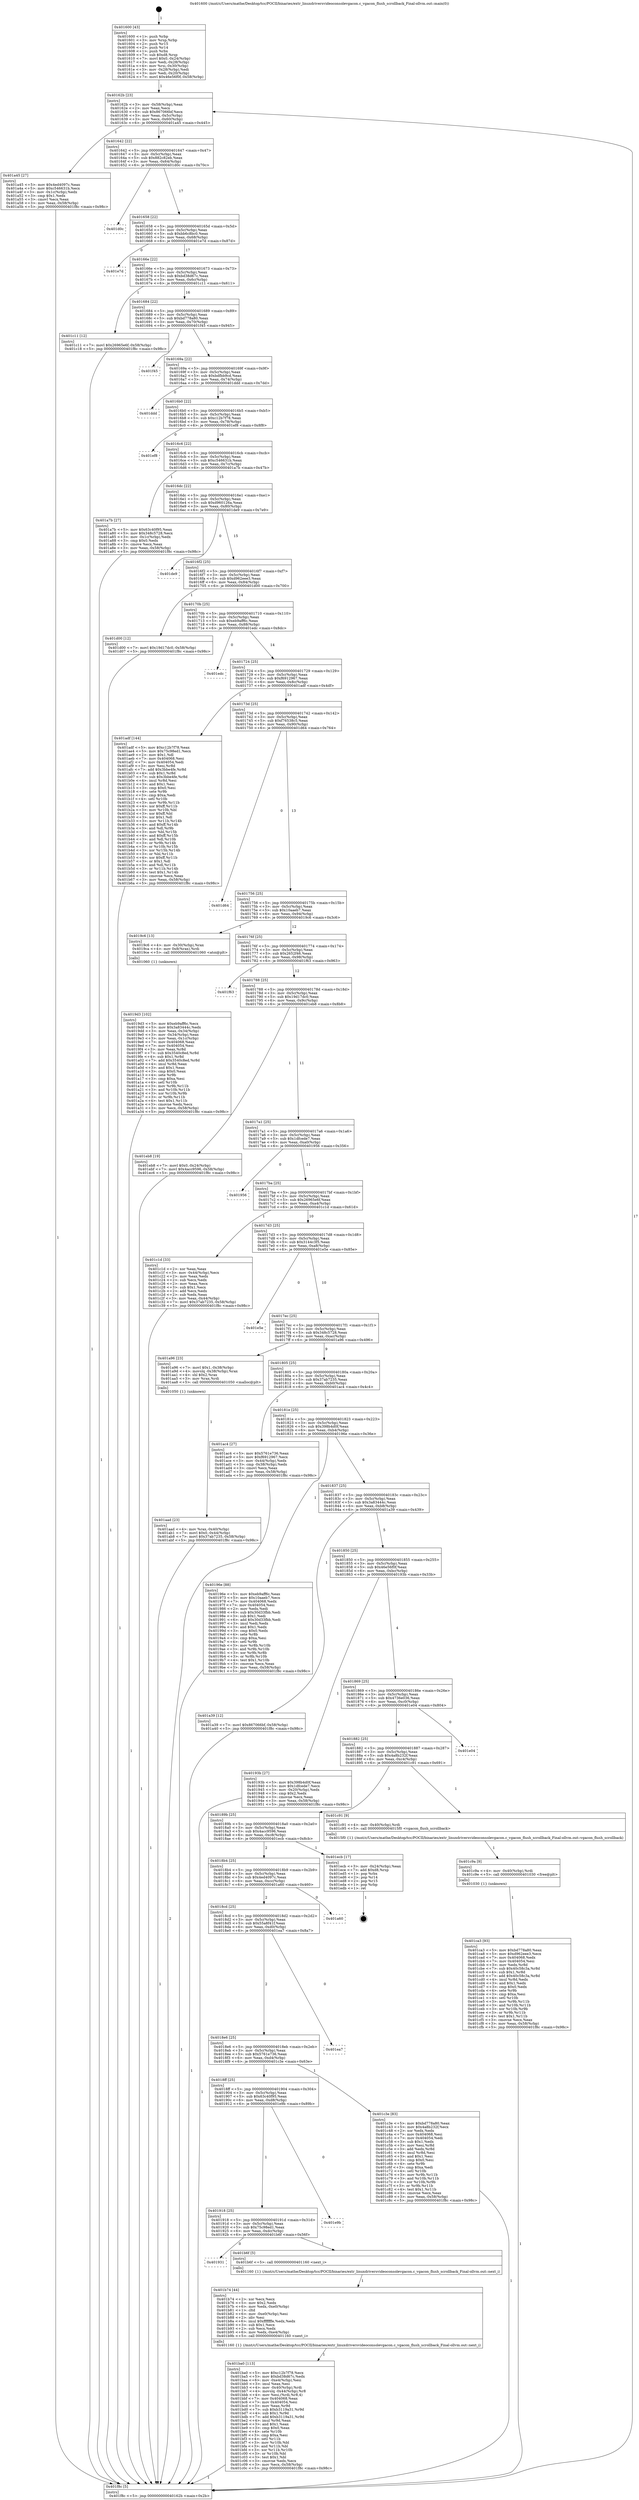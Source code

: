 digraph "0x401600" {
  label = "0x401600 (/mnt/c/Users/mathe/Desktop/tcc/POCII/binaries/extr_linuxdriversvideoconsolevgacon.c_vgacon_flush_scrollback_Final-ollvm.out::main(0))"
  labelloc = "t"
  node[shape=record]

  Entry [label="",width=0.3,height=0.3,shape=circle,fillcolor=black,style=filled]
  "0x40162b" [label="{
     0x40162b [23]\l
     | [instrs]\l
     &nbsp;&nbsp;0x40162b \<+3\>: mov -0x58(%rbp),%eax\l
     &nbsp;&nbsp;0x40162e \<+2\>: mov %eax,%ecx\l
     &nbsp;&nbsp;0x401630 \<+6\>: sub $0x867066bf,%ecx\l
     &nbsp;&nbsp;0x401636 \<+3\>: mov %eax,-0x5c(%rbp)\l
     &nbsp;&nbsp;0x401639 \<+3\>: mov %ecx,-0x60(%rbp)\l
     &nbsp;&nbsp;0x40163c \<+6\>: je 0000000000401a45 \<main+0x445\>\l
  }"]
  "0x401a45" [label="{
     0x401a45 [27]\l
     | [instrs]\l
     &nbsp;&nbsp;0x401a45 \<+5\>: mov $0x4ed4097c,%eax\l
     &nbsp;&nbsp;0x401a4a \<+5\>: mov $0xc546631b,%ecx\l
     &nbsp;&nbsp;0x401a4f \<+3\>: mov -0x1c(%rbp),%edx\l
     &nbsp;&nbsp;0x401a52 \<+3\>: cmp $0x1,%edx\l
     &nbsp;&nbsp;0x401a55 \<+3\>: cmovl %ecx,%eax\l
     &nbsp;&nbsp;0x401a58 \<+3\>: mov %eax,-0x58(%rbp)\l
     &nbsp;&nbsp;0x401a5b \<+5\>: jmp 0000000000401f8c \<main+0x98c\>\l
  }"]
  "0x401642" [label="{
     0x401642 [22]\l
     | [instrs]\l
     &nbsp;&nbsp;0x401642 \<+5\>: jmp 0000000000401647 \<main+0x47\>\l
     &nbsp;&nbsp;0x401647 \<+3\>: mov -0x5c(%rbp),%eax\l
     &nbsp;&nbsp;0x40164a \<+5\>: sub $0x882c82eb,%eax\l
     &nbsp;&nbsp;0x40164f \<+3\>: mov %eax,-0x64(%rbp)\l
     &nbsp;&nbsp;0x401652 \<+6\>: je 0000000000401d0c \<main+0x70c\>\l
  }"]
  Exit [label="",width=0.3,height=0.3,shape=circle,fillcolor=black,style=filled,peripheries=2]
  "0x401d0c" [label="{
     0x401d0c\l
  }", style=dashed]
  "0x401658" [label="{
     0x401658 [22]\l
     | [instrs]\l
     &nbsp;&nbsp;0x401658 \<+5\>: jmp 000000000040165d \<main+0x5d\>\l
     &nbsp;&nbsp;0x40165d \<+3\>: mov -0x5c(%rbp),%eax\l
     &nbsp;&nbsp;0x401660 \<+5\>: sub $0xbb6c8bc0,%eax\l
     &nbsp;&nbsp;0x401665 \<+3\>: mov %eax,-0x68(%rbp)\l
     &nbsp;&nbsp;0x401668 \<+6\>: je 0000000000401e7d \<main+0x87d\>\l
  }"]
  "0x401ca3" [label="{
     0x401ca3 [93]\l
     | [instrs]\l
     &nbsp;&nbsp;0x401ca3 \<+5\>: mov $0xbd778a80,%eax\l
     &nbsp;&nbsp;0x401ca8 \<+5\>: mov $0xd962eee3,%ecx\l
     &nbsp;&nbsp;0x401cad \<+7\>: mov 0x404068,%edx\l
     &nbsp;&nbsp;0x401cb4 \<+7\>: mov 0x404054,%esi\l
     &nbsp;&nbsp;0x401cbb \<+3\>: mov %edx,%r8d\l
     &nbsp;&nbsp;0x401cbe \<+7\>: sub $0x40c58c3a,%r8d\l
     &nbsp;&nbsp;0x401cc5 \<+4\>: sub $0x1,%r8d\l
     &nbsp;&nbsp;0x401cc9 \<+7\>: add $0x40c58c3a,%r8d\l
     &nbsp;&nbsp;0x401cd0 \<+4\>: imul %r8d,%edx\l
     &nbsp;&nbsp;0x401cd4 \<+3\>: and $0x1,%edx\l
     &nbsp;&nbsp;0x401cd7 \<+3\>: cmp $0x0,%edx\l
     &nbsp;&nbsp;0x401cda \<+4\>: sete %r9b\l
     &nbsp;&nbsp;0x401cde \<+3\>: cmp $0xa,%esi\l
     &nbsp;&nbsp;0x401ce1 \<+4\>: setl %r10b\l
     &nbsp;&nbsp;0x401ce5 \<+3\>: mov %r9b,%r11b\l
     &nbsp;&nbsp;0x401ce8 \<+3\>: and %r10b,%r11b\l
     &nbsp;&nbsp;0x401ceb \<+3\>: xor %r10b,%r9b\l
     &nbsp;&nbsp;0x401cee \<+3\>: or %r9b,%r11b\l
     &nbsp;&nbsp;0x401cf1 \<+4\>: test $0x1,%r11b\l
     &nbsp;&nbsp;0x401cf5 \<+3\>: cmovne %ecx,%eax\l
     &nbsp;&nbsp;0x401cf8 \<+3\>: mov %eax,-0x58(%rbp)\l
     &nbsp;&nbsp;0x401cfb \<+5\>: jmp 0000000000401f8c \<main+0x98c\>\l
  }"]
  "0x401e7d" [label="{
     0x401e7d\l
  }", style=dashed]
  "0x40166e" [label="{
     0x40166e [22]\l
     | [instrs]\l
     &nbsp;&nbsp;0x40166e \<+5\>: jmp 0000000000401673 \<main+0x73\>\l
     &nbsp;&nbsp;0x401673 \<+3\>: mov -0x5c(%rbp),%eax\l
     &nbsp;&nbsp;0x401676 \<+5\>: sub $0xbd38d67c,%eax\l
     &nbsp;&nbsp;0x40167b \<+3\>: mov %eax,-0x6c(%rbp)\l
     &nbsp;&nbsp;0x40167e \<+6\>: je 0000000000401c11 \<main+0x611\>\l
  }"]
  "0x401c9a" [label="{
     0x401c9a [9]\l
     | [instrs]\l
     &nbsp;&nbsp;0x401c9a \<+4\>: mov -0x40(%rbp),%rdi\l
     &nbsp;&nbsp;0x401c9e \<+5\>: call 0000000000401030 \<free@plt\>\l
     | [calls]\l
     &nbsp;&nbsp;0x401030 \{1\} (unknown)\l
  }"]
  "0x401c11" [label="{
     0x401c11 [12]\l
     | [instrs]\l
     &nbsp;&nbsp;0x401c11 \<+7\>: movl $0x26965e6f,-0x58(%rbp)\l
     &nbsp;&nbsp;0x401c18 \<+5\>: jmp 0000000000401f8c \<main+0x98c\>\l
  }"]
  "0x401684" [label="{
     0x401684 [22]\l
     | [instrs]\l
     &nbsp;&nbsp;0x401684 \<+5\>: jmp 0000000000401689 \<main+0x89\>\l
     &nbsp;&nbsp;0x401689 \<+3\>: mov -0x5c(%rbp),%eax\l
     &nbsp;&nbsp;0x40168c \<+5\>: sub $0xbd778a80,%eax\l
     &nbsp;&nbsp;0x401691 \<+3\>: mov %eax,-0x70(%rbp)\l
     &nbsp;&nbsp;0x401694 \<+6\>: je 0000000000401f45 \<main+0x945\>\l
  }"]
  "0x401ba0" [label="{
     0x401ba0 [113]\l
     | [instrs]\l
     &nbsp;&nbsp;0x401ba0 \<+5\>: mov $0xc12b7f78,%ecx\l
     &nbsp;&nbsp;0x401ba5 \<+5\>: mov $0xbd38d67c,%edx\l
     &nbsp;&nbsp;0x401baa \<+6\>: mov -0xe4(%rbp),%esi\l
     &nbsp;&nbsp;0x401bb0 \<+3\>: imul %eax,%esi\l
     &nbsp;&nbsp;0x401bb3 \<+4\>: mov -0x40(%rbp),%rdi\l
     &nbsp;&nbsp;0x401bb7 \<+4\>: movslq -0x44(%rbp),%r8\l
     &nbsp;&nbsp;0x401bbb \<+4\>: mov %esi,(%rdi,%r8,4)\l
     &nbsp;&nbsp;0x401bbf \<+7\>: mov 0x404068,%eax\l
     &nbsp;&nbsp;0x401bc6 \<+7\>: mov 0x404054,%esi\l
     &nbsp;&nbsp;0x401bcd \<+3\>: mov %eax,%r9d\l
     &nbsp;&nbsp;0x401bd0 \<+7\>: sub $0xb3119a31,%r9d\l
     &nbsp;&nbsp;0x401bd7 \<+4\>: sub $0x1,%r9d\l
     &nbsp;&nbsp;0x401bdb \<+7\>: add $0xb3119a31,%r9d\l
     &nbsp;&nbsp;0x401be2 \<+4\>: imul %r9d,%eax\l
     &nbsp;&nbsp;0x401be6 \<+3\>: and $0x1,%eax\l
     &nbsp;&nbsp;0x401be9 \<+3\>: cmp $0x0,%eax\l
     &nbsp;&nbsp;0x401bec \<+4\>: sete %r10b\l
     &nbsp;&nbsp;0x401bf0 \<+3\>: cmp $0xa,%esi\l
     &nbsp;&nbsp;0x401bf3 \<+4\>: setl %r11b\l
     &nbsp;&nbsp;0x401bf7 \<+3\>: mov %r10b,%bl\l
     &nbsp;&nbsp;0x401bfa \<+3\>: and %r11b,%bl\l
     &nbsp;&nbsp;0x401bfd \<+3\>: xor %r11b,%r10b\l
     &nbsp;&nbsp;0x401c00 \<+3\>: or %r10b,%bl\l
     &nbsp;&nbsp;0x401c03 \<+3\>: test $0x1,%bl\l
     &nbsp;&nbsp;0x401c06 \<+3\>: cmovne %edx,%ecx\l
     &nbsp;&nbsp;0x401c09 \<+3\>: mov %ecx,-0x58(%rbp)\l
     &nbsp;&nbsp;0x401c0c \<+5\>: jmp 0000000000401f8c \<main+0x98c\>\l
  }"]
  "0x401f45" [label="{
     0x401f45\l
  }", style=dashed]
  "0x40169a" [label="{
     0x40169a [22]\l
     | [instrs]\l
     &nbsp;&nbsp;0x40169a \<+5\>: jmp 000000000040169f \<main+0x9f\>\l
     &nbsp;&nbsp;0x40169f \<+3\>: mov -0x5c(%rbp),%eax\l
     &nbsp;&nbsp;0x4016a2 \<+5\>: sub $0xbdfbb9cd,%eax\l
     &nbsp;&nbsp;0x4016a7 \<+3\>: mov %eax,-0x74(%rbp)\l
     &nbsp;&nbsp;0x4016aa \<+6\>: je 0000000000401ddd \<main+0x7dd\>\l
  }"]
  "0x401b74" [label="{
     0x401b74 [44]\l
     | [instrs]\l
     &nbsp;&nbsp;0x401b74 \<+2\>: xor %ecx,%ecx\l
     &nbsp;&nbsp;0x401b76 \<+5\>: mov $0x2,%edx\l
     &nbsp;&nbsp;0x401b7b \<+6\>: mov %edx,-0xe0(%rbp)\l
     &nbsp;&nbsp;0x401b81 \<+1\>: cltd\l
     &nbsp;&nbsp;0x401b82 \<+6\>: mov -0xe0(%rbp),%esi\l
     &nbsp;&nbsp;0x401b88 \<+2\>: idiv %esi\l
     &nbsp;&nbsp;0x401b8a \<+6\>: imul $0xfffffffe,%edx,%edx\l
     &nbsp;&nbsp;0x401b90 \<+3\>: sub $0x1,%ecx\l
     &nbsp;&nbsp;0x401b93 \<+2\>: sub %ecx,%edx\l
     &nbsp;&nbsp;0x401b95 \<+6\>: mov %edx,-0xe4(%rbp)\l
     &nbsp;&nbsp;0x401b9b \<+5\>: call 0000000000401160 \<next_i\>\l
     | [calls]\l
     &nbsp;&nbsp;0x401160 \{1\} (/mnt/c/Users/mathe/Desktop/tcc/POCII/binaries/extr_linuxdriversvideoconsolevgacon.c_vgacon_flush_scrollback_Final-ollvm.out::next_i)\l
  }"]
  "0x401ddd" [label="{
     0x401ddd\l
  }", style=dashed]
  "0x4016b0" [label="{
     0x4016b0 [22]\l
     | [instrs]\l
     &nbsp;&nbsp;0x4016b0 \<+5\>: jmp 00000000004016b5 \<main+0xb5\>\l
     &nbsp;&nbsp;0x4016b5 \<+3\>: mov -0x5c(%rbp),%eax\l
     &nbsp;&nbsp;0x4016b8 \<+5\>: sub $0xc12b7f78,%eax\l
     &nbsp;&nbsp;0x4016bd \<+3\>: mov %eax,-0x78(%rbp)\l
     &nbsp;&nbsp;0x4016c0 \<+6\>: je 0000000000401ef8 \<main+0x8f8\>\l
  }"]
  "0x401931" [label="{
     0x401931\l
  }", style=dashed]
  "0x401ef8" [label="{
     0x401ef8\l
  }", style=dashed]
  "0x4016c6" [label="{
     0x4016c6 [22]\l
     | [instrs]\l
     &nbsp;&nbsp;0x4016c6 \<+5\>: jmp 00000000004016cb \<main+0xcb\>\l
     &nbsp;&nbsp;0x4016cb \<+3\>: mov -0x5c(%rbp),%eax\l
     &nbsp;&nbsp;0x4016ce \<+5\>: sub $0xc546631b,%eax\l
     &nbsp;&nbsp;0x4016d3 \<+3\>: mov %eax,-0x7c(%rbp)\l
     &nbsp;&nbsp;0x4016d6 \<+6\>: je 0000000000401a7b \<main+0x47b\>\l
  }"]
  "0x401b6f" [label="{
     0x401b6f [5]\l
     | [instrs]\l
     &nbsp;&nbsp;0x401b6f \<+5\>: call 0000000000401160 \<next_i\>\l
     | [calls]\l
     &nbsp;&nbsp;0x401160 \{1\} (/mnt/c/Users/mathe/Desktop/tcc/POCII/binaries/extr_linuxdriversvideoconsolevgacon.c_vgacon_flush_scrollback_Final-ollvm.out::next_i)\l
  }"]
  "0x401a7b" [label="{
     0x401a7b [27]\l
     | [instrs]\l
     &nbsp;&nbsp;0x401a7b \<+5\>: mov $0x63c40f95,%eax\l
     &nbsp;&nbsp;0x401a80 \<+5\>: mov $0x348c5728,%ecx\l
     &nbsp;&nbsp;0x401a85 \<+3\>: mov -0x1c(%rbp),%edx\l
     &nbsp;&nbsp;0x401a88 \<+3\>: cmp $0x0,%edx\l
     &nbsp;&nbsp;0x401a8b \<+3\>: cmove %ecx,%eax\l
     &nbsp;&nbsp;0x401a8e \<+3\>: mov %eax,-0x58(%rbp)\l
     &nbsp;&nbsp;0x401a91 \<+5\>: jmp 0000000000401f8c \<main+0x98c\>\l
  }"]
  "0x4016dc" [label="{
     0x4016dc [22]\l
     | [instrs]\l
     &nbsp;&nbsp;0x4016dc \<+5\>: jmp 00000000004016e1 \<main+0xe1\>\l
     &nbsp;&nbsp;0x4016e1 \<+3\>: mov -0x5c(%rbp),%eax\l
     &nbsp;&nbsp;0x4016e4 \<+5\>: sub $0xd960126a,%eax\l
     &nbsp;&nbsp;0x4016e9 \<+3\>: mov %eax,-0x80(%rbp)\l
     &nbsp;&nbsp;0x4016ec \<+6\>: je 0000000000401de9 \<main+0x7e9\>\l
  }"]
  "0x401918" [label="{
     0x401918 [25]\l
     | [instrs]\l
     &nbsp;&nbsp;0x401918 \<+5\>: jmp 000000000040191d \<main+0x31d\>\l
     &nbsp;&nbsp;0x40191d \<+3\>: mov -0x5c(%rbp),%eax\l
     &nbsp;&nbsp;0x401920 \<+5\>: sub $0x75c98ed1,%eax\l
     &nbsp;&nbsp;0x401925 \<+6\>: mov %eax,-0xdc(%rbp)\l
     &nbsp;&nbsp;0x40192b \<+6\>: je 0000000000401b6f \<main+0x56f\>\l
  }"]
  "0x401de9" [label="{
     0x401de9\l
  }", style=dashed]
  "0x4016f2" [label="{
     0x4016f2 [25]\l
     | [instrs]\l
     &nbsp;&nbsp;0x4016f2 \<+5\>: jmp 00000000004016f7 \<main+0xf7\>\l
     &nbsp;&nbsp;0x4016f7 \<+3\>: mov -0x5c(%rbp),%eax\l
     &nbsp;&nbsp;0x4016fa \<+5\>: sub $0xd962eee3,%eax\l
     &nbsp;&nbsp;0x4016ff \<+6\>: mov %eax,-0x84(%rbp)\l
     &nbsp;&nbsp;0x401705 \<+6\>: je 0000000000401d00 \<main+0x700\>\l
  }"]
  "0x401e9b" [label="{
     0x401e9b\l
  }", style=dashed]
  "0x401d00" [label="{
     0x401d00 [12]\l
     | [instrs]\l
     &nbsp;&nbsp;0x401d00 \<+7\>: movl $0x19d17dc0,-0x58(%rbp)\l
     &nbsp;&nbsp;0x401d07 \<+5\>: jmp 0000000000401f8c \<main+0x98c\>\l
  }"]
  "0x40170b" [label="{
     0x40170b [25]\l
     | [instrs]\l
     &nbsp;&nbsp;0x40170b \<+5\>: jmp 0000000000401710 \<main+0x110\>\l
     &nbsp;&nbsp;0x401710 \<+3\>: mov -0x5c(%rbp),%eax\l
     &nbsp;&nbsp;0x401713 \<+5\>: sub $0xeb9aff6c,%eax\l
     &nbsp;&nbsp;0x401718 \<+6\>: mov %eax,-0x88(%rbp)\l
     &nbsp;&nbsp;0x40171e \<+6\>: je 0000000000401edc \<main+0x8dc\>\l
  }"]
  "0x4018ff" [label="{
     0x4018ff [25]\l
     | [instrs]\l
     &nbsp;&nbsp;0x4018ff \<+5\>: jmp 0000000000401904 \<main+0x304\>\l
     &nbsp;&nbsp;0x401904 \<+3\>: mov -0x5c(%rbp),%eax\l
     &nbsp;&nbsp;0x401907 \<+5\>: sub $0x63c40f95,%eax\l
     &nbsp;&nbsp;0x40190c \<+6\>: mov %eax,-0xd8(%rbp)\l
     &nbsp;&nbsp;0x401912 \<+6\>: je 0000000000401e9b \<main+0x89b\>\l
  }"]
  "0x401edc" [label="{
     0x401edc\l
  }", style=dashed]
  "0x401724" [label="{
     0x401724 [25]\l
     | [instrs]\l
     &nbsp;&nbsp;0x401724 \<+5\>: jmp 0000000000401729 \<main+0x129\>\l
     &nbsp;&nbsp;0x401729 \<+3\>: mov -0x5c(%rbp),%eax\l
     &nbsp;&nbsp;0x40172c \<+5\>: sub $0xf6912967,%eax\l
     &nbsp;&nbsp;0x401731 \<+6\>: mov %eax,-0x8c(%rbp)\l
     &nbsp;&nbsp;0x401737 \<+6\>: je 0000000000401adf \<main+0x4df\>\l
  }"]
  "0x401c3e" [label="{
     0x401c3e [83]\l
     | [instrs]\l
     &nbsp;&nbsp;0x401c3e \<+5\>: mov $0xbd778a80,%eax\l
     &nbsp;&nbsp;0x401c43 \<+5\>: mov $0x4a8b232f,%ecx\l
     &nbsp;&nbsp;0x401c48 \<+2\>: xor %edx,%edx\l
     &nbsp;&nbsp;0x401c4a \<+7\>: mov 0x404068,%esi\l
     &nbsp;&nbsp;0x401c51 \<+7\>: mov 0x404054,%edi\l
     &nbsp;&nbsp;0x401c58 \<+3\>: sub $0x1,%edx\l
     &nbsp;&nbsp;0x401c5b \<+3\>: mov %esi,%r8d\l
     &nbsp;&nbsp;0x401c5e \<+3\>: add %edx,%r8d\l
     &nbsp;&nbsp;0x401c61 \<+4\>: imul %r8d,%esi\l
     &nbsp;&nbsp;0x401c65 \<+3\>: and $0x1,%esi\l
     &nbsp;&nbsp;0x401c68 \<+3\>: cmp $0x0,%esi\l
     &nbsp;&nbsp;0x401c6b \<+4\>: sete %r9b\l
     &nbsp;&nbsp;0x401c6f \<+3\>: cmp $0xa,%edi\l
     &nbsp;&nbsp;0x401c72 \<+4\>: setl %r10b\l
     &nbsp;&nbsp;0x401c76 \<+3\>: mov %r9b,%r11b\l
     &nbsp;&nbsp;0x401c79 \<+3\>: and %r10b,%r11b\l
     &nbsp;&nbsp;0x401c7c \<+3\>: xor %r10b,%r9b\l
     &nbsp;&nbsp;0x401c7f \<+3\>: or %r9b,%r11b\l
     &nbsp;&nbsp;0x401c82 \<+4\>: test $0x1,%r11b\l
     &nbsp;&nbsp;0x401c86 \<+3\>: cmovne %ecx,%eax\l
     &nbsp;&nbsp;0x401c89 \<+3\>: mov %eax,-0x58(%rbp)\l
     &nbsp;&nbsp;0x401c8c \<+5\>: jmp 0000000000401f8c \<main+0x98c\>\l
  }"]
  "0x401adf" [label="{
     0x401adf [144]\l
     | [instrs]\l
     &nbsp;&nbsp;0x401adf \<+5\>: mov $0xc12b7f78,%eax\l
     &nbsp;&nbsp;0x401ae4 \<+5\>: mov $0x75c98ed1,%ecx\l
     &nbsp;&nbsp;0x401ae9 \<+2\>: mov $0x1,%dl\l
     &nbsp;&nbsp;0x401aeb \<+7\>: mov 0x404068,%esi\l
     &nbsp;&nbsp;0x401af2 \<+7\>: mov 0x404054,%edi\l
     &nbsp;&nbsp;0x401af9 \<+3\>: mov %esi,%r8d\l
     &nbsp;&nbsp;0x401afc \<+7\>: add $0x3bbe4fe,%r8d\l
     &nbsp;&nbsp;0x401b03 \<+4\>: sub $0x1,%r8d\l
     &nbsp;&nbsp;0x401b07 \<+7\>: sub $0x3bbe4fe,%r8d\l
     &nbsp;&nbsp;0x401b0e \<+4\>: imul %r8d,%esi\l
     &nbsp;&nbsp;0x401b12 \<+3\>: and $0x1,%esi\l
     &nbsp;&nbsp;0x401b15 \<+3\>: cmp $0x0,%esi\l
     &nbsp;&nbsp;0x401b18 \<+4\>: sete %r9b\l
     &nbsp;&nbsp;0x401b1c \<+3\>: cmp $0xa,%edi\l
     &nbsp;&nbsp;0x401b1f \<+4\>: setl %r10b\l
     &nbsp;&nbsp;0x401b23 \<+3\>: mov %r9b,%r11b\l
     &nbsp;&nbsp;0x401b26 \<+4\>: xor $0xff,%r11b\l
     &nbsp;&nbsp;0x401b2a \<+3\>: mov %r10b,%bl\l
     &nbsp;&nbsp;0x401b2d \<+3\>: xor $0xff,%bl\l
     &nbsp;&nbsp;0x401b30 \<+3\>: xor $0x1,%dl\l
     &nbsp;&nbsp;0x401b33 \<+3\>: mov %r11b,%r14b\l
     &nbsp;&nbsp;0x401b36 \<+4\>: and $0xff,%r14b\l
     &nbsp;&nbsp;0x401b3a \<+3\>: and %dl,%r9b\l
     &nbsp;&nbsp;0x401b3d \<+3\>: mov %bl,%r15b\l
     &nbsp;&nbsp;0x401b40 \<+4\>: and $0xff,%r15b\l
     &nbsp;&nbsp;0x401b44 \<+3\>: and %dl,%r10b\l
     &nbsp;&nbsp;0x401b47 \<+3\>: or %r9b,%r14b\l
     &nbsp;&nbsp;0x401b4a \<+3\>: or %r10b,%r15b\l
     &nbsp;&nbsp;0x401b4d \<+3\>: xor %r15b,%r14b\l
     &nbsp;&nbsp;0x401b50 \<+3\>: or %bl,%r11b\l
     &nbsp;&nbsp;0x401b53 \<+4\>: xor $0xff,%r11b\l
     &nbsp;&nbsp;0x401b57 \<+3\>: or $0x1,%dl\l
     &nbsp;&nbsp;0x401b5a \<+3\>: and %dl,%r11b\l
     &nbsp;&nbsp;0x401b5d \<+3\>: or %r11b,%r14b\l
     &nbsp;&nbsp;0x401b60 \<+4\>: test $0x1,%r14b\l
     &nbsp;&nbsp;0x401b64 \<+3\>: cmovne %ecx,%eax\l
     &nbsp;&nbsp;0x401b67 \<+3\>: mov %eax,-0x58(%rbp)\l
     &nbsp;&nbsp;0x401b6a \<+5\>: jmp 0000000000401f8c \<main+0x98c\>\l
  }"]
  "0x40173d" [label="{
     0x40173d [25]\l
     | [instrs]\l
     &nbsp;&nbsp;0x40173d \<+5\>: jmp 0000000000401742 \<main+0x142\>\l
     &nbsp;&nbsp;0x401742 \<+3\>: mov -0x5c(%rbp),%eax\l
     &nbsp;&nbsp;0x401745 \<+5\>: sub $0xf76538c5,%eax\l
     &nbsp;&nbsp;0x40174a \<+6\>: mov %eax,-0x90(%rbp)\l
     &nbsp;&nbsp;0x401750 \<+6\>: je 0000000000401d64 \<main+0x764\>\l
  }"]
  "0x4018e6" [label="{
     0x4018e6 [25]\l
     | [instrs]\l
     &nbsp;&nbsp;0x4018e6 \<+5\>: jmp 00000000004018eb \<main+0x2eb\>\l
     &nbsp;&nbsp;0x4018eb \<+3\>: mov -0x5c(%rbp),%eax\l
     &nbsp;&nbsp;0x4018ee \<+5\>: sub $0x5761e736,%eax\l
     &nbsp;&nbsp;0x4018f3 \<+6\>: mov %eax,-0xd4(%rbp)\l
     &nbsp;&nbsp;0x4018f9 \<+6\>: je 0000000000401c3e \<main+0x63e\>\l
  }"]
  "0x401d64" [label="{
     0x401d64\l
  }", style=dashed]
  "0x401756" [label="{
     0x401756 [25]\l
     | [instrs]\l
     &nbsp;&nbsp;0x401756 \<+5\>: jmp 000000000040175b \<main+0x15b\>\l
     &nbsp;&nbsp;0x40175b \<+3\>: mov -0x5c(%rbp),%eax\l
     &nbsp;&nbsp;0x40175e \<+5\>: sub $0x10aaeb7,%eax\l
     &nbsp;&nbsp;0x401763 \<+6\>: mov %eax,-0x94(%rbp)\l
     &nbsp;&nbsp;0x401769 \<+6\>: je 00000000004019c6 \<main+0x3c6\>\l
  }"]
  "0x401ea7" [label="{
     0x401ea7\l
  }", style=dashed]
  "0x4019c6" [label="{
     0x4019c6 [13]\l
     | [instrs]\l
     &nbsp;&nbsp;0x4019c6 \<+4\>: mov -0x30(%rbp),%rax\l
     &nbsp;&nbsp;0x4019ca \<+4\>: mov 0x8(%rax),%rdi\l
     &nbsp;&nbsp;0x4019ce \<+5\>: call 0000000000401060 \<atoi@plt\>\l
     | [calls]\l
     &nbsp;&nbsp;0x401060 \{1\} (unknown)\l
  }"]
  "0x40176f" [label="{
     0x40176f [25]\l
     | [instrs]\l
     &nbsp;&nbsp;0x40176f \<+5\>: jmp 0000000000401774 \<main+0x174\>\l
     &nbsp;&nbsp;0x401774 \<+3\>: mov -0x5c(%rbp),%eax\l
     &nbsp;&nbsp;0x401777 \<+5\>: sub $0x2652f46,%eax\l
     &nbsp;&nbsp;0x40177c \<+6\>: mov %eax,-0x98(%rbp)\l
     &nbsp;&nbsp;0x401782 \<+6\>: je 0000000000401f63 \<main+0x963\>\l
  }"]
  "0x4018cd" [label="{
     0x4018cd [25]\l
     | [instrs]\l
     &nbsp;&nbsp;0x4018cd \<+5\>: jmp 00000000004018d2 \<main+0x2d2\>\l
     &nbsp;&nbsp;0x4018d2 \<+3\>: mov -0x5c(%rbp),%eax\l
     &nbsp;&nbsp;0x4018d5 \<+5\>: sub $0x55a8f41f,%eax\l
     &nbsp;&nbsp;0x4018da \<+6\>: mov %eax,-0xd0(%rbp)\l
     &nbsp;&nbsp;0x4018e0 \<+6\>: je 0000000000401ea7 \<main+0x8a7\>\l
  }"]
  "0x401f63" [label="{
     0x401f63\l
  }", style=dashed]
  "0x401788" [label="{
     0x401788 [25]\l
     | [instrs]\l
     &nbsp;&nbsp;0x401788 \<+5\>: jmp 000000000040178d \<main+0x18d\>\l
     &nbsp;&nbsp;0x40178d \<+3\>: mov -0x5c(%rbp),%eax\l
     &nbsp;&nbsp;0x401790 \<+5\>: sub $0x19d17dc0,%eax\l
     &nbsp;&nbsp;0x401795 \<+6\>: mov %eax,-0x9c(%rbp)\l
     &nbsp;&nbsp;0x40179b \<+6\>: je 0000000000401eb8 \<main+0x8b8\>\l
  }"]
  "0x401a60" [label="{
     0x401a60\l
  }", style=dashed]
  "0x401eb8" [label="{
     0x401eb8 [19]\l
     | [instrs]\l
     &nbsp;&nbsp;0x401eb8 \<+7\>: movl $0x0,-0x24(%rbp)\l
     &nbsp;&nbsp;0x401ebf \<+7\>: movl $0x4acc9596,-0x58(%rbp)\l
     &nbsp;&nbsp;0x401ec6 \<+5\>: jmp 0000000000401f8c \<main+0x98c\>\l
  }"]
  "0x4017a1" [label="{
     0x4017a1 [25]\l
     | [instrs]\l
     &nbsp;&nbsp;0x4017a1 \<+5\>: jmp 00000000004017a6 \<main+0x1a6\>\l
     &nbsp;&nbsp;0x4017a6 \<+3\>: mov -0x5c(%rbp),%eax\l
     &nbsp;&nbsp;0x4017a9 \<+5\>: sub $0x1dfcede7,%eax\l
     &nbsp;&nbsp;0x4017ae \<+6\>: mov %eax,-0xa0(%rbp)\l
     &nbsp;&nbsp;0x4017b4 \<+6\>: je 0000000000401956 \<main+0x356\>\l
  }"]
  "0x4018b4" [label="{
     0x4018b4 [25]\l
     | [instrs]\l
     &nbsp;&nbsp;0x4018b4 \<+5\>: jmp 00000000004018b9 \<main+0x2b9\>\l
     &nbsp;&nbsp;0x4018b9 \<+3\>: mov -0x5c(%rbp),%eax\l
     &nbsp;&nbsp;0x4018bc \<+5\>: sub $0x4ed4097c,%eax\l
     &nbsp;&nbsp;0x4018c1 \<+6\>: mov %eax,-0xcc(%rbp)\l
     &nbsp;&nbsp;0x4018c7 \<+6\>: je 0000000000401a60 \<main+0x460\>\l
  }"]
  "0x401956" [label="{
     0x401956\l
  }", style=dashed]
  "0x4017ba" [label="{
     0x4017ba [25]\l
     | [instrs]\l
     &nbsp;&nbsp;0x4017ba \<+5\>: jmp 00000000004017bf \<main+0x1bf\>\l
     &nbsp;&nbsp;0x4017bf \<+3\>: mov -0x5c(%rbp),%eax\l
     &nbsp;&nbsp;0x4017c2 \<+5\>: sub $0x26965e6f,%eax\l
     &nbsp;&nbsp;0x4017c7 \<+6\>: mov %eax,-0xa4(%rbp)\l
     &nbsp;&nbsp;0x4017cd \<+6\>: je 0000000000401c1d \<main+0x61d\>\l
  }"]
  "0x401ecb" [label="{
     0x401ecb [17]\l
     | [instrs]\l
     &nbsp;&nbsp;0x401ecb \<+3\>: mov -0x24(%rbp),%eax\l
     &nbsp;&nbsp;0x401ece \<+7\>: add $0xd8,%rsp\l
     &nbsp;&nbsp;0x401ed5 \<+1\>: pop %rbx\l
     &nbsp;&nbsp;0x401ed6 \<+2\>: pop %r14\l
     &nbsp;&nbsp;0x401ed8 \<+2\>: pop %r15\l
     &nbsp;&nbsp;0x401eda \<+1\>: pop %rbp\l
     &nbsp;&nbsp;0x401edb \<+1\>: ret\l
  }"]
  "0x401c1d" [label="{
     0x401c1d [33]\l
     | [instrs]\l
     &nbsp;&nbsp;0x401c1d \<+2\>: xor %eax,%eax\l
     &nbsp;&nbsp;0x401c1f \<+3\>: mov -0x44(%rbp),%ecx\l
     &nbsp;&nbsp;0x401c22 \<+2\>: mov %eax,%edx\l
     &nbsp;&nbsp;0x401c24 \<+2\>: sub %ecx,%edx\l
     &nbsp;&nbsp;0x401c26 \<+2\>: mov %eax,%ecx\l
     &nbsp;&nbsp;0x401c28 \<+3\>: sub $0x1,%ecx\l
     &nbsp;&nbsp;0x401c2b \<+2\>: add %ecx,%edx\l
     &nbsp;&nbsp;0x401c2d \<+2\>: sub %edx,%eax\l
     &nbsp;&nbsp;0x401c2f \<+3\>: mov %eax,-0x44(%rbp)\l
     &nbsp;&nbsp;0x401c32 \<+7\>: movl $0x37ab7235,-0x58(%rbp)\l
     &nbsp;&nbsp;0x401c39 \<+5\>: jmp 0000000000401f8c \<main+0x98c\>\l
  }"]
  "0x4017d3" [label="{
     0x4017d3 [25]\l
     | [instrs]\l
     &nbsp;&nbsp;0x4017d3 \<+5\>: jmp 00000000004017d8 \<main+0x1d8\>\l
     &nbsp;&nbsp;0x4017d8 \<+3\>: mov -0x5c(%rbp),%eax\l
     &nbsp;&nbsp;0x4017db \<+5\>: sub $0x3144c3f5,%eax\l
     &nbsp;&nbsp;0x4017e0 \<+6\>: mov %eax,-0xa8(%rbp)\l
     &nbsp;&nbsp;0x4017e6 \<+6\>: je 0000000000401e5e \<main+0x85e\>\l
  }"]
  "0x40189b" [label="{
     0x40189b [25]\l
     | [instrs]\l
     &nbsp;&nbsp;0x40189b \<+5\>: jmp 00000000004018a0 \<main+0x2a0\>\l
     &nbsp;&nbsp;0x4018a0 \<+3\>: mov -0x5c(%rbp),%eax\l
     &nbsp;&nbsp;0x4018a3 \<+5\>: sub $0x4acc9596,%eax\l
     &nbsp;&nbsp;0x4018a8 \<+6\>: mov %eax,-0xc8(%rbp)\l
     &nbsp;&nbsp;0x4018ae \<+6\>: je 0000000000401ecb \<main+0x8cb\>\l
  }"]
  "0x401e5e" [label="{
     0x401e5e\l
  }", style=dashed]
  "0x4017ec" [label="{
     0x4017ec [25]\l
     | [instrs]\l
     &nbsp;&nbsp;0x4017ec \<+5\>: jmp 00000000004017f1 \<main+0x1f1\>\l
     &nbsp;&nbsp;0x4017f1 \<+3\>: mov -0x5c(%rbp),%eax\l
     &nbsp;&nbsp;0x4017f4 \<+5\>: sub $0x348c5728,%eax\l
     &nbsp;&nbsp;0x4017f9 \<+6\>: mov %eax,-0xac(%rbp)\l
     &nbsp;&nbsp;0x4017ff \<+6\>: je 0000000000401a96 \<main+0x496\>\l
  }"]
  "0x401c91" [label="{
     0x401c91 [9]\l
     | [instrs]\l
     &nbsp;&nbsp;0x401c91 \<+4\>: mov -0x40(%rbp),%rdi\l
     &nbsp;&nbsp;0x401c95 \<+5\>: call 00000000004015f0 \<vgacon_flush_scrollback\>\l
     | [calls]\l
     &nbsp;&nbsp;0x4015f0 \{1\} (/mnt/c/Users/mathe/Desktop/tcc/POCII/binaries/extr_linuxdriversvideoconsolevgacon.c_vgacon_flush_scrollback_Final-ollvm.out::vgacon_flush_scrollback)\l
  }"]
  "0x401a96" [label="{
     0x401a96 [23]\l
     | [instrs]\l
     &nbsp;&nbsp;0x401a96 \<+7\>: movl $0x1,-0x38(%rbp)\l
     &nbsp;&nbsp;0x401a9d \<+4\>: movslq -0x38(%rbp),%rax\l
     &nbsp;&nbsp;0x401aa1 \<+4\>: shl $0x2,%rax\l
     &nbsp;&nbsp;0x401aa5 \<+3\>: mov %rax,%rdi\l
     &nbsp;&nbsp;0x401aa8 \<+5\>: call 0000000000401050 \<malloc@plt\>\l
     | [calls]\l
     &nbsp;&nbsp;0x401050 \{1\} (unknown)\l
  }"]
  "0x401805" [label="{
     0x401805 [25]\l
     | [instrs]\l
     &nbsp;&nbsp;0x401805 \<+5\>: jmp 000000000040180a \<main+0x20a\>\l
     &nbsp;&nbsp;0x40180a \<+3\>: mov -0x5c(%rbp),%eax\l
     &nbsp;&nbsp;0x40180d \<+5\>: sub $0x37ab7235,%eax\l
     &nbsp;&nbsp;0x401812 \<+6\>: mov %eax,-0xb0(%rbp)\l
     &nbsp;&nbsp;0x401818 \<+6\>: je 0000000000401ac4 \<main+0x4c4\>\l
  }"]
  "0x401882" [label="{
     0x401882 [25]\l
     | [instrs]\l
     &nbsp;&nbsp;0x401882 \<+5\>: jmp 0000000000401887 \<main+0x287\>\l
     &nbsp;&nbsp;0x401887 \<+3\>: mov -0x5c(%rbp),%eax\l
     &nbsp;&nbsp;0x40188a \<+5\>: sub $0x4a8b232f,%eax\l
     &nbsp;&nbsp;0x40188f \<+6\>: mov %eax,-0xc4(%rbp)\l
     &nbsp;&nbsp;0x401895 \<+6\>: je 0000000000401c91 \<main+0x691\>\l
  }"]
  "0x401ac4" [label="{
     0x401ac4 [27]\l
     | [instrs]\l
     &nbsp;&nbsp;0x401ac4 \<+5\>: mov $0x5761e736,%eax\l
     &nbsp;&nbsp;0x401ac9 \<+5\>: mov $0xf6912967,%ecx\l
     &nbsp;&nbsp;0x401ace \<+3\>: mov -0x44(%rbp),%edx\l
     &nbsp;&nbsp;0x401ad1 \<+3\>: cmp -0x38(%rbp),%edx\l
     &nbsp;&nbsp;0x401ad4 \<+3\>: cmovl %ecx,%eax\l
     &nbsp;&nbsp;0x401ad7 \<+3\>: mov %eax,-0x58(%rbp)\l
     &nbsp;&nbsp;0x401ada \<+5\>: jmp 0000000000401f8c \<main+0x98c\>\l
  }"]
  "0x40181e" [label="{
     0x40181e [25]\l
     | [instrs]\l
     &nbsp;&nbsp;0x40181e \<+5\>: jmp 0000000000401823 \<main+0x223\>\l
     &nbsp;&nbsp;0x401823 \<+3\>: mov -0x5c(%rbp),%eax\l
     &nbsp;&nbsp;0x401826 \<+5\>: sub $0x398b4d0f,%eax\l
     &nbsp;&nbsp;0x40182b \<+6\>: mov %eax,-0xb4(%rbp)\l
     &nbsp;&nbsp;0x401831 \<+6\>: je 000000000040196e \<main+0x36e\>\l
  }"]
  "0x401e04" [label="{
     0x401e04\l
  }", style=dashed]
  "0x40196e" [label="{
     0x40196e [88]\l
     | [instrs]\l
     &nbsp;&nbsp;0x40196e \<+5\>: mov $0xeb9aff6c,%eax\l
     &nbsp;&nbsp;0x401973 \<+5\>: mov $0x10aaeb7,%ecx\l
     &nbsp;&nbsp;0x401978 \<+7\>: mov 0x404068,%edx\l
     &nbsp;&nbsp;0x40197f \<+7\>: mov 0x404054,%esi\l
     &nbsp;&nbsp;0x401986 \<+2\>: mov %edx,%edi\l
     &nbsp;&nbsp;0x401988 \<+6\>: sub $0x30d33fbb,%edi\l
     &nbsp;&nbsp;0x40198e \<+3\>: sub $0x1,%edi\l
     &nbsp;&nbsp;0x401991 \<+6\>: add $0x30d33fbb,%edi\l
     &nbsp;&nbsp;0x401997 \<+3\>: imul %edi,%edx\l
     &nbsp;&nbsp;0x40199a \<+3\>: and $0x1,%edx\l
     &nbsp;&nbsp;0x40199d \<+3\>: cmp $0x0,%edx\l
     &nbsp;&nbsp;0x4019a0 \<+4\>: sete %r8b\l
     &nbsp;&nbsp;0x4019a4 \<+3\>: cmp $0xa,%esi\l
     &nbsp;&nbsp;0x4019a7 \<+4\>: setl %r9b\l
     &nbsp;&nbsp;0x4019ab \<+3\>: mov %r8b,%r10b\l
     &nbsp;&nbsp;0x4019ae \<+3\>: and %r9b,%r10b\l
     &nbsp;&nbsp;0x4019b1 \<+3\>: xor %r9b,%r8b\l
     &nbsp;&nbsp;0x4019b4 \<+3\>: or %r8b,%r10b\l
     &nbsp;&nbsp;0x4019b7 \<+4\>: test $0x1,%r10b\l
     &nbsp;&nbsp;0x4019bb \<+3\>: cmovne %ecx,%eax\l
     &nbsp;&nbsp;0x4019be \<+3\>: mov %eax,-0x58(%rbp)\l
     &nbsp;&nbsp;0x4019c1 \<+5\>: jmp 0000000000401f8c \<main+0x98c\>\l
  }"]
  "0x401837" [label="{
     0x401837 [25]\l
     | [instrs]\l
     &nbsp;&nbsp;0x401837 \<+5\>: jmp 000000000040183c \<main+0x23c\>\l
     &nbsp;&nbsp;0x40183c \<+3\>: mov -0x5c(%rbp),%eax\l
     &nbsp;&nbsp;0x40183f \<+5\>: sub $0x3a83444c,%eax\l
     &nbsp;&nbsp;0x401844 \<+6\>: mov %eax,-0xb8(%rbp)\l
     &nbsp;&nbsp;0x40184a \<+6\>: je 0000000000401a39 \<main+0x439\>\l
  }"]
  "0x401aad" [label="{
     0x401aad [23]\l
     | [instrs]\l
     &nbsp;&nbsp;0x401aad \<+4\>: mov %rax,-0x40(%rbp)\l
     &nbsp;&nbsp;0x401ab1 \<+7\>: movl $0x0,-0x44(%rbp)\l
     &nbsp;&nbsp;0x401ab8 \<+7\>: movl $0x37ab7235,-0x58(%rbp)\l
     &nbsp;&nbsp;0x401abf \<+5\>: jmp 0000000000401f8c \<main+0x98c\>\l
  }"]
  "0x401a39" [label="{
     0x401a39 [12]\l
     | [instrs]\l
     &nbsp;&nbsp;0x401a39 \<+7\>: movl $0x867066bf,-0x58(%rbp)\l
     &nbsp;&nbsp;0x401a40 \<+5\>: jmp 0000000000401f8c \<main+0x98c\>\l
  }"]
  "0x401850" [label="{
     0x401850 [25]\l
     | [instrs]\l
     &nbsp;&nbsp;0x401850 \<+5\>: jmp 0000000000401855 \<main+0x255\>\l
     &nbsp;&nbsp;0x401855 \<+3\>: mov -0x5c(%rbp),%eax\l
     &nbsp;&nbsp;0x401858 \<+5\>: sub $0x46e56f0f,%eax\l
     &nbsp;&nbsp;0x40185d \<+6\>: mov %eax,-0xbc(%rbp)\l
     &nbsp;&nbsp;0x401863 \<+6\>: je 000000000040193b \<main+0x33b\>\l
  }"]
  "0x4019d3" [label="{
     0x4019d3 [102]\l
     | [instrs]\l
     &nbsp;&nbsp;0x4019d3 \<+5\>: mov $0xeb9aff6c,%ecx\l
     &nbsp;&nbsp;0x4019d8 \<+5\>: mov $0x3a83444c,%edx\l
     &nbsp;&nbsp;0x4019dd \<+3\>: mov %eax,-0x34(%rbp)\l
     &nbsp;&nbsp;0x4019e0 \<+3\>: mov -0x34(%rbp),%eax\l
     &nbsp;&nbsp;0x4019e3 \<+3\>: mov %eax,-0x1c(%rbp)\l
     &nbsp;&nbsp;0x4019e6 \<+7\>: mov 0x404068,%eax\l
     &nbsp;&nbsp;0x4019ed \<+7\>: mov 0x404054,%esi\l
     &nbsp;&nbsp;0x4019f4 \<+3\>: mov %eax,%r8d\l
     &nbsp;&nbsp;0x4019f7 \<+7\>: sub $0x3540c8ed,%r8d\l
     &nbsp;&nbsp;0x4019fe \<+4\>: sub $0x1,%r8d\l
     &nbsp;&nbsp;0x401a02 \<+7\>: add $0x3540c8ed,%r8d\l
     &nbsp;&nbsp;0x401a09 \<+4\>: imul %r8d,%eax\l
     &nbsp;&nbsp;0x401a0d \<+3\>: and $0x1,%eax\l
     &nbsp;&nbsp;0x401a10 \<+3\>: cmp $0x0,%eax\l
     &nbsp;&nbsp;0x401a13 \<+4\>: sete %r9b\l
     &nbsp;&nbsp;0x401a17 \<+3\>: cmp $0xa,%esi\l
     &nbsp;&nbsp;0x401a1a \<+4\>: setl %r10b\l
     &nbsp;&nbsp;0x401a1e \<+3\>: mov %r9b,%r11b\l
     &nbsp;&nbsp;0x401a21 \<+3\>: and %r10b,%r11b\l
     &nbsp;&nbsp;0x401a24 \<+3\>: xor %r10b,%r9b\l
     &nbsp;&nbsp;0x401a27 \<+3\>: or %r9b,%r11b\l
     &nbsp;&nbsp;0x401a2a \<+4\>: test $0x1,%r11b\l
     &nbsp;&nbsp;0x401a2e \<+3\>: cmovne %edx,%ecx\l
     &nbsp;&nbsp;0x401a31 \<+3\>: mov %ecx,-0x58(%rbp)\l
     &nbsp;&nbsp;0x401a34 \<+5\>: jmp 0000000000401f8c \<main+0x98c\>\l
  }"]
  "0x40193b" [label="{
     0x40193b [27]\l
     | [instrs]\l
     &nbsp;&nbsp;0x40193b \<+5\>: mov $0x398b4d0f,%eax\l
     &nbsp;&nbsp;0x401940 \<+5\>: mov $0x1dfcede7,%ecx\l
     &nbsp;&nbsp;0x401945 \<+3\>: mov -0x20(%rbp),%edx\l
     &nbsp;&nbsp;0x401948 \<+3\>: cmp $0x2,%edx\l
     &nbsp;&nbsp;0x40194b \<+3\>: cmovne %ecx,%eax\l
     &nbsp;&nbsp;0x40194e \<+3\>: mov %eax,-0x58(%rbp)\l
     &nbsp;&nbsp;0x401951 \<+5\>: jmp 0000000000401f8c \<main+0x98c\>\l
  }"]
  "0x401869" [label="{
     0x401869 [25]\l
     | [instrs]\l
     &nbsp;&nbsp;0x401869 \<+5\>: jmp 000000000040186e \<main+0x26e\>\l
     &nbsp;&nbsp;0x40186e \<+3\>: mov -0x5c(%rbp),%eax\l
     &nbsp;&nbsp;0x401871 \<+5\>: sub $0x4736e036,%eax\l
     &nbsp;&nbsp;0x401876 \<+6\>: mov %eax,-0xc0(%rbp)\l
     &nbsp;&nbsp;0x40187c \<+6\>: je 0000000000401e04 \<main+0x804\>\l
  }"]
  "0x401f8c" [label="{
     0x401f8c [5]\l
     | [instrs]\l
     &nbsp;&nbsp;0x401f8c \<+5\>: jmp 000000000040162b \<main+0x2b\>\l
  }"]
  "0x401600" [label="{
     0x401600 [43]\l
     | [instrs]\l
     &nbsp;&nbsp;0x401600 \<+1\>: push %rbp\l
     &nbsp;&nbsp;0x401601 \<+3\>: mov %rsp,%rbp\l
     &nbsp;&nbsp;0x401604 \<+2\>: push %r15\l
     &nbsp;&nbsp;0x401606 \<+2\>: push %r14\l
     &nbsp;&nbsp;0x401608 \<+1\>: push %rbx\l
     &nbsp;&nbsp;0x401609 \<+7\>: sub $0xd8,%rsp\l
     &nbsp;&nbsp;0x401610 \<+7\>: movl $0x0,-0x24(%rbp)\l
     &nbsp;&nbsp;0x401617 \<+3\>: mov %edi,-0x28(%rbp)\l
     &nbsp;&nbsp;0x40161a \<+4\>: mov %rsi,-0x30(%rbp)\l
     &nbsp;&nbsp;0x40161e \<+3\>: mov -0x28(%rbp),%edi\l
     &nbsp;&nbsp;0x401621 \<+3\>: mov %edi,-0x20(%rbp)\l
     &nbsp;&nbsp;0x401624 \<+7\>: movl $0x46e56f0f,-0x58(%rbp)\l
  }"]
  Entry -> "0x401600" [label=" 1"]
  "0x40162b" -> "0x401a45" [label=" 1"]
  "0x40162b" -> "0x401642" [label=" 17"]
  "0x401ecb" -> Exit [label=" 1"]
  "0x401642" -> "0x401d0c" [label=" 0"]
  "0x401642" -> "0x401658" [label=" 17"]
  "0x401eb8" -> "0x401f8c" [label=" 1"]
  "0x401658" -> "0x401e7d" [label=" 0"]
  "0x401658" -> "0x40166e" [label=" 17"]
  "0x401d00" -> "0x401f8c" [label=" 1"]
  "0x40166e" -> "0x401c11" [label=" 1"]
  "0x40166e" -> "0x401684" [label=" 16"]
  "0x401ca3" -> "0x401f8c" [label=" 1"]
  "0x401684" -> "0x401f45" [label=" 0"]
  "0x401684" -> "0x40169a" [label=" 16"]
  "0x401c9a" -> "0x401ca3" [label=" 1"]
  "0x40169a" -> "0x401ddd" [label=" 0"]
  "0x40169a" -> "0x4016b0" [label=" 16"]
  "0x401c91" -> "0x401c9a" [label=" 1"]
  "0x4016b0" -> "0x401ef8" [label=" 0"]
  "0x4016b0" -> "0x4016c6" [label=" 16"]
  "0x401c3e" -> "0x401f8c" [label=" 1"]
  "0x4016c6" -> "0x401a7b" [label=" 1"]
  "0x4016c6" -> "0x4016dc" [label=" 15"]
  "0x401c1d" -> "0x401f8c" [label=" 1"]
  "0x4016dc" -> "0x401de9" [label=" 0"]
  "0x4016dc" -> "0x4016f2" [label=" 15"]
  "0x401ba0" -> "0x401f8c" [label=" 1"]
  "0x4016f2" -> "0x401d00" [label=" 1"]
  "0x4016f2" -> "0x40170b" [label=" 14"]
  "0x401b74" -> "0x401ba0" [label=" 1"]
  "0x40170b" -> "0x401edc" [label=" 0"]
  "0x40170b" -> "0x401724" [label=" 14"]
  "0x401918" -> "0x401931" [label=" 0"]
  "0x401724" -> "0x401adf" [label=" 1"]
  "0x401724" -> "0x40173d" [label=" 13"]
  "0x401918" -> "0x401b6f" [label=" 1"]
  "0x40173d" -> "0x401d64" [label=" 0"]
  "0x40173d" -> "0x401756" [label=" 13"]
  "0x4018ff" -> "0x401918" [label=" 1"]
  "0x401756" -> "0x4019c6" [label=" 1"]
  "0x401756" -> "0x40176f" [label=" 12"]
  "0x4018ff" -> "0x401e9b" [label=" 0"]
  "0x40176f" -> "0x401f63" [label=" 0"]
  "0x40176f" -> "0x401788" [label=" 12"]
  "0x4018e6" -> "0x4018ff" [label=" 1"]
  "0x401788" -> "0x401eb8" [label=" 1"]
  "0x401788" -> "0x4017a1" [label=" 11"]
  "0x4018e6" -> "0x401c3e" [label=" 1"]
  "0x4017a1" -> "0x401956" [label=" 0"]
  "0x4017a1" -> "0x4017ba" [label=" 11"]
  "0x4018cd" -> "0x4018e6" [label=" 2"]
  "0x4017ba" -> "0x401c1d" [label=" 1"]
  "0x4017ba" -> "0x4017d3" [label=" 10"]
  "0x4018cd" -> "0x401ea7" [label=" 0"]
  "0x4017d3" -> "0x401e5e" [label=" 0"]
  "0x4017d3" -> "0x4017ec" [label=" 10"]
  "0x4018b4" -> "0x4018cd" [label=" 2"]
  "0x4017ec" -> "0x401a96" [label=" 1"]
  "0x4017ec" -> "0x401805" [label=" 9"]
  "0x4018b4" -> "0x401a60" [label=" 0"]
  "0x401805" -> "0x401ac4" [label=" 2"]
  "0x401805" -> "0x40181e" [label=" 7"]
  "0x40189b" -> "0x4018b4" [label=" 2"]
  "0x40181e" -> "0x40196e" [label=" 1"]
  "0x40181e" -> "0x401837" [label=" 6"]
  "0x40189b" -> "0x401ecb" [label=" 1"]
  "0x401837" -> "0x401a39" [label=" 1"]
  "0x401837" -> "0x401850" [label=" 5"]
  "0x401882" -> "0x40189b" [label=" 3"]
  "0x401850" -> "0x40193b" [label=" 1"]
  "0x401850" -> "0x401869" [label=" 4"]
  "0x40193b" -> "0x401f8c" [label=" 1"]
  "0x401600" -> "0x40162b" [label=" 1"]
  "0x401f8c" -> "0x40162b" [label=" 17"]
  "0x40196e" -> "0x401f8c" [label=" 1"]
  "0x4019c6" -> "0x4019d3" [label=" 1"]
  "0x4019d3" -> "0x401f8c" [label=" 1"]
  "0x401a39" -> "0x401f8c" [label=" 1"]
  "0x401a45" -> "0x401f8c" [label=" 1"]
  "0x401a7b" -> "0x401f8c" [label=" 1"]
  "0x401a96" -> "0x401aad" [label=" 1"]
  "0x401aad" -> "0x401f8c" [label=" 1"]
  "0x401ac4" -> "0x401f8c" [label=" 2"]
  "0x401adf" -> "0x401f8c" [label=" 1"]
  "0x401b6f" -> "0x401b74" [label=" 1"]
  "0x401869" -> "0x401e04" [label=" 0"]
  "0x401869" -> "0x401882" [label=" 4"]
  "0x401c11" -> "0x401f8c" [label=" 1"]
  "0x401882" -> "0x401c91" [label=" 1"]
}
